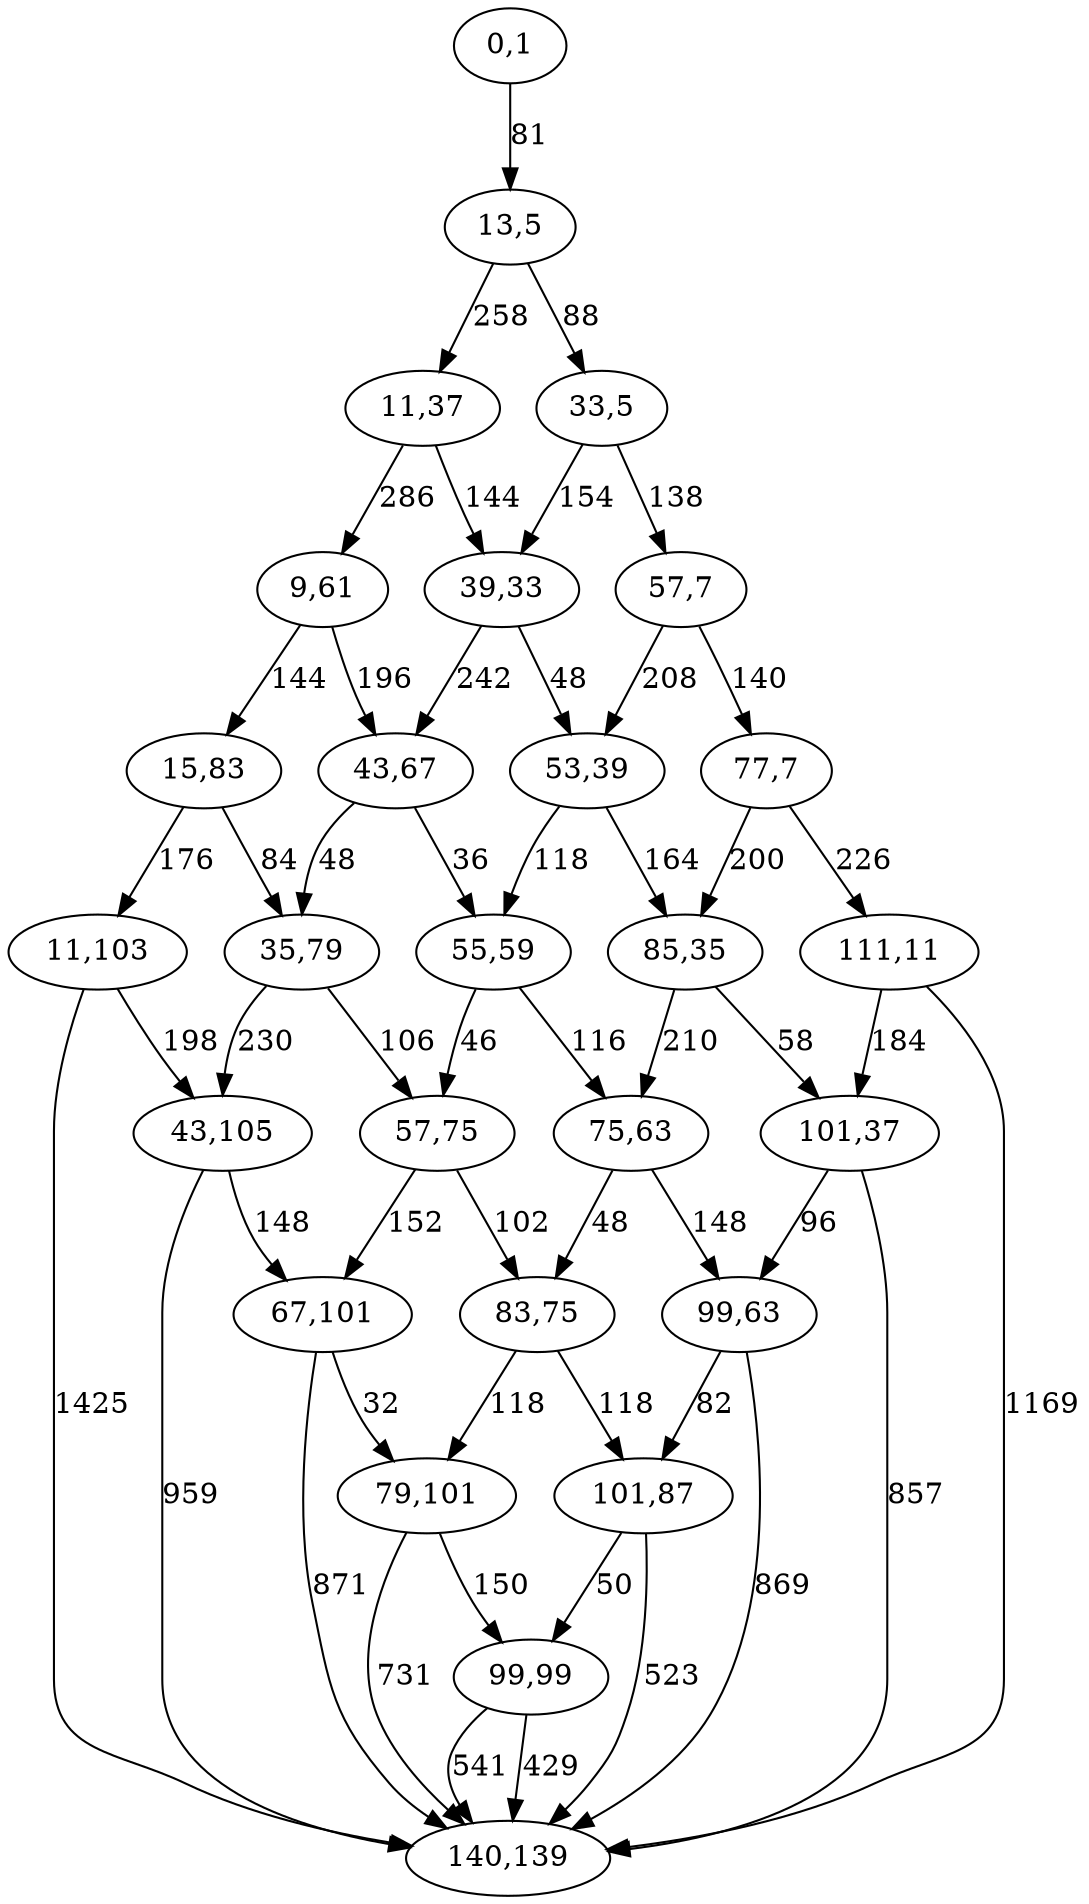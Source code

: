 digraph AOC {
  n15_83 [label = "15,83"]
  n15_83 -> n35_79 [label="84"]
  n15_83 -> n11_103 [label="176"]
  n67_101 [label = "67,101"]
  n67_101 -> n79_101 [label="32"]
  n67_101 -> n140_139 [label="871"]
  n43_105 [label = "43,105"]
  n43_105 -> n67_101 [label="148"]
  n43_105 -> n140_139 [label="959"]
  n0_1 [label = "0,1"]
  n0_1 -> n13_5 [label="81"]
  n57_7 [label = "57,7"]
  n57_7 -> n77_7 [label="140"]
  n57_7 -> n53_39 [label="208"]
  n35_79 [label = "35,79"]
  n35_79 -> n57_75 [label="106"]
  n35_79 -> n43_105 [label="230"]
  n99_99 [label = "99,99"]
  n99_99 -> n140_139 [label="429"]
  n99_99 -> n140_139 [label="541"]
  n57_75 [label = "57,75"]
  n57_75 -> n83_75 [label="102"]
  n57_75 -> n67_101 [label="152"]
  n11_37 [label = "11,37"]
  n11_37 -> n39_33 [label="144"]
  n11_37 -> n9_61 [label="286"]
  n9_61 [label = "9,61"]
  n9_61 -> n43_67 [label="196"]
  n9_61 -> n15_83 [label="144"]
  n101_37 [label = "101,37"]
  n101_37 -> n140_139 [label="857"]
  n101_37 -> n99_63 [label="96"]
  n11_103 [label = "11,103"]
  n11_103 -> n43_105 [label="198"]
  n11_103 -> n140_139 [label="1425"]
  n85_35 [label = "85,35"]
  n85_35 -> n101_37 [label="58"]
  n85_35 -> n75_63 [label="210"]
  n83_75 [label = "83,75"]
  n83_75 -> n101_87 [label="118"]
  n83_75 -> n79_101 [label="118"]
  n55_59 [label = "55,59"]
  n55_59 -> n75_63 [label="116"]
  n55_59 -> n57_75 [label="46"]
  n79_101 [label = "79,101"]
  n79_101 -> n99_99 [label="150"]
  n79_101 -> n140_139 [label="731"]
  n77_7 [label = "77,7"]
  n77_7 -> n111_11 [label="226"]
  n77_7 -> n85_35 [label="200"]
  n75_63 [label = "75,63"]
  n75_63 -> n99_63 [label="148"]
  n75_63 -> n83_75 [label="48"]
  n99_63 [label = "99,63"]
  n99_63 -> n140_139 [label="869"]
  n99_63 -> n101_87 [label="82"]
  n33_5 [label = "33,5"]
  n33_5 -> n57_7 [label="138"]
  n33_5 -> n39_33 [label="154"]
  n111_11 [label = "111,11"]
  n111_11 -> n140_139 [label="1169"]
  n111_11 -> n101_37 [label="184"]
  n39_33 [label = "39,33"]
  n39_33 -> n53_39 [label="48"]
  n39_33 -> n43_67 [label="242"]
  n53_39 [label = "53,39"]
  n53_39 -> n85_35 [label="164"]
  n53_39 -> n55_59 [label="118"]
  n13_5 [label = "13,5"]
  n13_5 -> n33_5 [label="88"]
  n13_5 -> n11_37 [label="258"]
  n101_87 [label = "101,87"]
  n101_87 -> n140_139 [label="523"]
  n101_87 -> n99_99 [label="50"]
  n140_139 [label = "140,139"]
  n43_67 [label = "43,67"]
  n43_67 -> n55_59 [label="36"]
  n43_67 -> n35_79 [label="48"]
}
